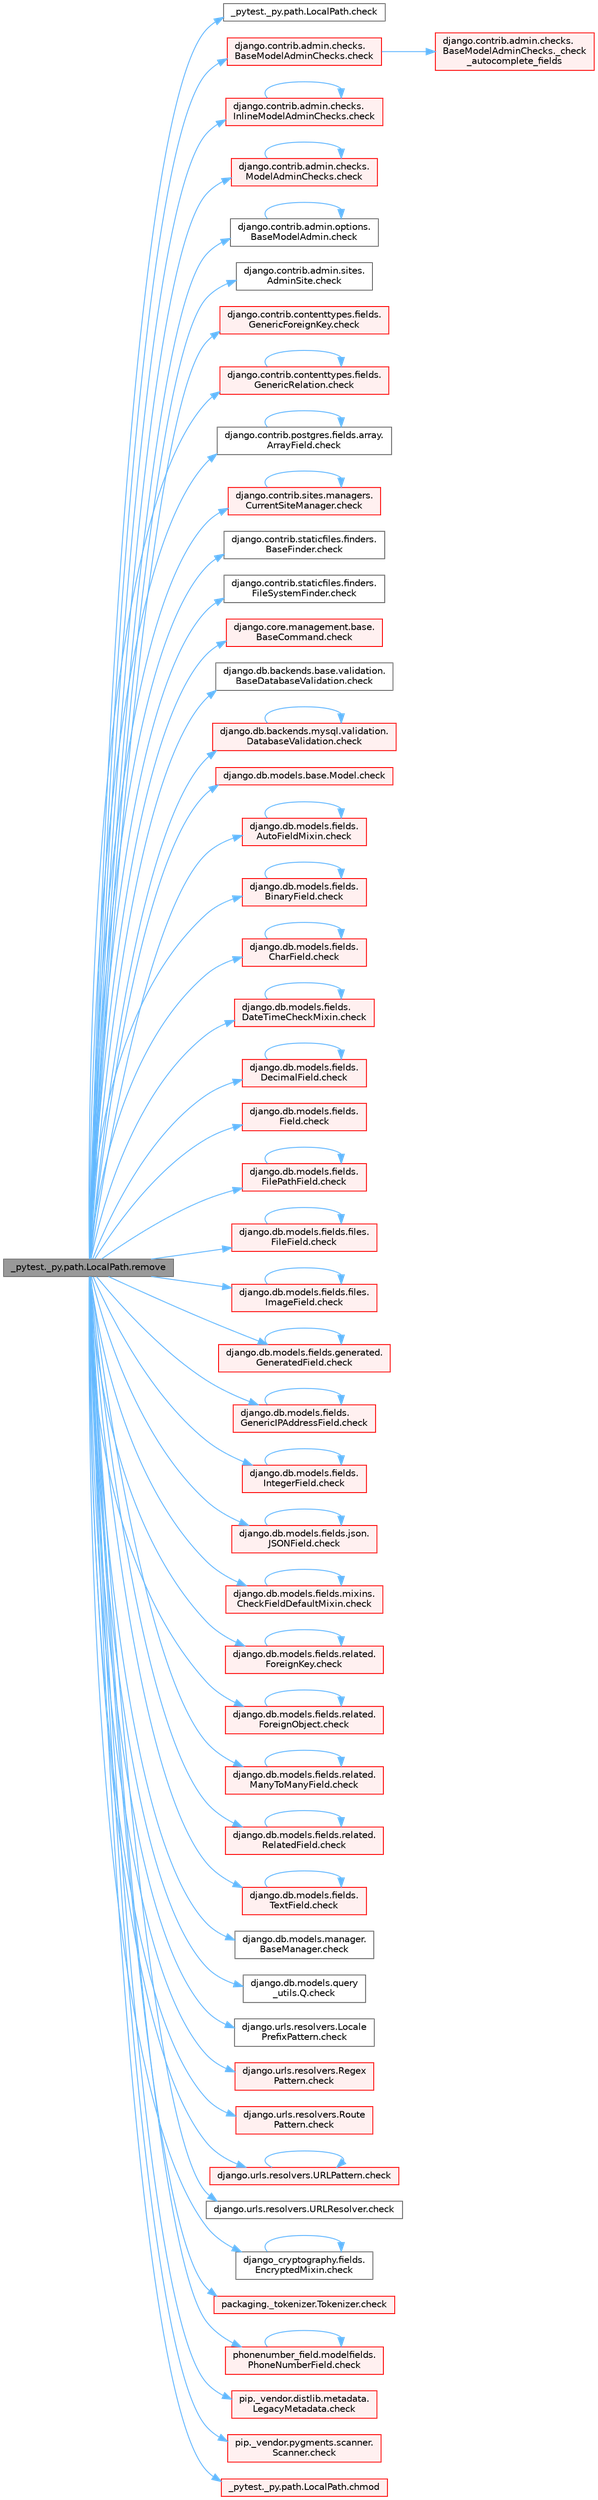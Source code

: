digraph "_pytest._py.path.LocalPath.remove"
{
 // LATEX_PDF_SIZE
  bgcolor="transparent";
  edge [fontname=Helvetica,fontsize=10,labelfontname=Helvetica,labelfontsize=10];
  node [fontname=Helvetica,fontsize=10,shape=box,height=0.2,width=0.4];
  rankdir="LR";
  Node1 [id="Node000001",label="_pytest._py.path.LocalPath.remove",height=0.2,width=0.4,color="gray40", fillcolor="grey60", style="filled", fontcolor="black",tooltip=" "];
  Node1 -> Node2 [id="edge1_Node000001_Node000002",color="steelblue1",style="solid",tooltip=" "];
  Node2 [id="Node000002",label="_pytest._py.path.LocalPath.check",height=0.2,width=0.4,color="grey40", fillcolor="white", style="filled",URL="$class__pytest_1_1__py_1_1path_1_1_local_path.html#a4b987fb8998938ae4a5f4ed6aebf69ea",tooltip=" "];
  Node1 -> Node3 [id="edge2_Node000001_Node000003",color="steelblue1",style="solid",tooltip=" "];
  Node3 [id="Node000003",label="django.contrib.admin.checks.\lBaseModelAdminChecks.check",height=0.2,width=0.4,color="red", fillcolor="#FFF0F0", style="filled",URL="$classdjango_1_1contrib_1_1admin_1_1checks_1_1_base_model_admin_checks.html#a11595bf2b8d59e96fee553e518494d6d",tooltip=" "];
  Node3 -> Node4 [id="edge3_Node000003_Node000004",color="steelblue1",style="solid",tooltip=" "];
  Node4 [id="Node000004",label="django.contrib.admin.checks.\lBaseModelAdminChecks._check\l_autocomplete_fields",height=0.2,width=0.4,color="red", fillcolor="#FFF0F0", style="filled",URL="$classdjango_1_1contrib_1_1admin_1_1checks_1_1_base_model_admin_checks.html#aae28443fe76f9522cb186eb52a0535f4",tooltip=" "];
  Node1 -> Node36 [id="edge4_Node000001_Node000036",color="steelblue1",style="solid",tooltip=" "];
  Node36 [id="Node000036",label="django.contrib.admin.checks.\lInlineModelAdminChecks.check",height=0.2,width=0.4,color="red", fillcolor="#FFF0F0", style="filled",URL="$classdjango_1_1contrib_1_1admin_1_1checks_1_1_inline_model_admin_checks.html#acdf096659f73e5facb970e774e61f7cc",tooltip=" "];
  Node36 -> Node36 [id="edge5_Node000036_Node000036",color="steelblue1",style="solid",tooltip=" "];
  Node1 -> Node45 [id="edge6_Node000001_Node000045",color="steelblue1",style="solid",tooltip=" "];
  Node45 [id="Node000045",label="django.contrib.admin.checks.\lModelAdminChecks.check",height=0.2,width=0.4,color="red", fillcolor="#FFF0F0", style="filled",URL="$classdjango_1_1contrib_1_1admin_1_1checks_1_1_model_admin_checks.html#afedbd9df38a2915eb0a5a9cea0731bc3",tooltip=" "];
  Node45 -> Node45 [id="edge7_Node000045_Node000045",color="steelblue1",style="solid",tooltip=" "];
  Node1 -> Node65 [id="edge8_Node000001_Node000065",color="steelblue1",style="solid",tooltip=" "];
  Node65 [id="Node000065",label="django.contrib.admin.options.\lBaseModelAdmin.check",height=0.2,width=0.4,color="grey40", fillcolor="white", style="filled",URL="$classdjango_1_1contrib_1_1admin_1_1options_1_1_base_model_admin.html#af32f399c528a3e552e7518976cc41a5b",tooltip=" "];
  Node65 -> Node65 [id="edge9_Node000065_Node000065",color="steelblue1",style="solid",tooltip=" "];
  Node1 -> Node66 [id="edge10_Node000001_Node000066",color="steelblue1",style="solid",tooltip=" "];
  Node66 [id="Node000066",label="django.contrib.admin.sites.\lAdminSite.check",height=0.2,width=0.4,color="grey40", fillcolor="white", style="filled",URL="$classdjango_1_1contrib_1_1admin_1_1sites_1_1_admin_site.html#aefedadd8ec4a978001a8182443f0a75e",tooltip=" "];
  Node1 -> Node67 [id="edge11_Node000001_Node000067",color="steelblue1",style="solid",tooltip=" "];
  Node67 [id="Node000067",label="django.contrib.contenttypes.fields.\lGenericForeignKey.check",height=0.2,width=0.4,color="red", fillcolor="#FFF0F0", style="filled",URL="$classdjango_1_1contrib_1_1contenttypes_1_1fields_1_1_generic_foreign_key.html#a825d4540a94bc23ef0ce2a03f4ddb7fc",tooltip=" "];
  Node1 -> Node780 [id="edge12_Node000001_Node000780",color="steelblue1",style="solid",tooltip=" "];
  Node780 [id="Node000780",label="django.contrib.contenttypes.fields.\lGenericRelation.check",height=0.2,width=0.4,color="red", fillcolor="#FFF0F0", style="filled",URL="$classdjango_1_1contrib_1_1contenttypes_1_1fields_1_1_generic_relation.html#a45d009ec3d4930825210c7ec1bc16cac",tooltip=" "];
  Node780 -> Node780 [id="edge13_Node000780_Node000780",color="steelblue1",style="solid",tooltip=" "];
  Node1 -> Node784 [id="edge14_Node000001_Node000784",color="steelblue1",style="solid",tooltip=" "];
  Node784 [id="Node000784",label="django.contrib.postgres.fields.array.\lArrayField.check",height=0.2,width=0.4,color="grey40", fillcolor="white", style="filled",URL="$classdjango_1_1contrib_1_1postgres_1_1fields_1_1array_1_1_array_field.html#a3bfc183c9c8aad5ba35799fd720e9105",tooltip=" "];
  Node784 -> Node784 [id="edge15_Node000784_Node000784",color="steelblue1",style="solid",tooltip=" "];
  Node1 -> Node785 [id="edge16_Node000001_Node000785",color="steelblue1",style="solid",tooltip=" "];
  Node785 [id="Node000785",label="django.contrib.sites.managers.\lCurrentSiteManager.check",height=0.2,width=0.4,color="red", fillcolor="#FFF0F0", style="filled",URL="$classdjango_1_1contrib_1_1sites_1_1managers_1_1_current_site_manager.html#a24104e33647bb4f4a78f9a3b6f815248",tooltip=" "];
  Node785 -> Node785 [id="edge17_Node000785_Node000785",color="steelblue1",style="solid",tooltip=" "];
  Node1 -> Node1474 [id="edge18_Node000001_Node001474",color="steelblue1",style="solid",tooltip=" "];
  Node1474 [id="Node001474",label="django.contrib.staticfiles.finders.\lBaseFinder.check",height=0.2,width=0.4,color="grey40", fillcolor="white", style="filled",URL="$classdjango_1_1contrib_1_1staticfiles_1_1finders_1_1_base_finder.html#ab92c4f7950eea18b75fdb93463b0d29d",tooltip=" "];
  Node1 -> Node1475 [id="edge19_Node000001_Node001475",color="steelblue1",style="solid",tooltip=" "];
  Node1475 [id="Node001475",label="django.contrib.staticfiles.finders.\lFileSystemFinder.check",height=0.2,width=0.4,color="grey40", fillcolor="white", style="filled",URL="$classdjango_1_1contrib_1_1staticfiles_1_1finders_1_1_file_system_finder.html#a709eac9ec46c5e67a0ba159b658dc15a",tooltip=" "];
  Node1 -> Node1476 [id="edge20_Node000001_Node001476",color="steelblue1",style="solid",tooltip=" "];
  Node1476 [id="Node001476",label="django.core.management.base.\lBaseCommand.check",height=0.2,width=0.4,color="red", fillcolor="#FFF0F0", style="filled",URL="$classdjango_1_1core_1_1management_1_1base_1_1_base_command.html#a0ff1b562b3f6e68600b828fce3cf09b6",tooltip=" "];
  Node1 -> Node1477 [id="edge21_Node000001_Node001477",color="steelblue1",style="solid",tooltip=" "];
  Node1477 [id="Node001477",label="django.db.backends.base.validation.\lBaseDatabaseValidation.check",height=0.2,width=0.4,color="grey40", fillcolor="white", style="filled",URL="$classdjango_1_1db_1_1backends_1_1base_1_1validation_1_1_base_database_validation.html#aba603612877c7a309dad634f434bf751",tooltip=" "];
  Node1 -> Node1478 [id="edge22_Node000001_Node001478",color="steelblue1",style="solid",tooltip=" "];
  Node1478 [id="Node001478",label="django.db.backends.mysql.validation.\lDatabaseValidation.check",height=0.2,width=0.4,color="red", fillcolor="#FFF0F0", style="filled",URL="$classdjango_1_1db_1_1backends_1_1mysql_1_1validation_1_1_database_validation.html#ae97ac90b3d18457f080c5eb1c0412d88",tooltip=" "];
  Node1478 -> Node1478 [id="edge23_Node001478_Node001478",color="steelblue1",style="solid",tooltip=" "];
  Node1 -> Node1480 [id="edge24_Node000001_Node001480",color="steelblue1",style="solid",tooltip=" "];
  Node1480 [id="Node001480",label="django.db.models.base.Model.check",height=0.2,width=0.4,color="red", fillcolor="#FFF0F0", style="filled",URL="$classdjango_1_1db_1_1models_1_1base_1_1_model.html#ab2d7ad77a925236e80619ead6c3d7f4b",tooltip=" "];
  Node1 -> Node1500 [id="edge25_Node000001_Node001500",color="steelblue1",style="solid",tooltip=" "];
  Node1500 [id="Node001500",label="django.db.models.fields.\lAutoFieldMixin.check",height=0.2,width=0.4,color="red", fillcolor="#FFF0F0", style="filled",URL="$classdjango_1_1db_1_1models_1_1fields_1_1_auto_field_mixin.html#a85eb07224cb0ac2d36fbd60bca546bef",tooltip=" "];
  Node1500 -> Node1500 [id="edge26_Node001500_Node001500",color="steelblue1",style="solid",tooltip=" "];
  Node1 -> Node1503 [id="edge27_Node000001_Node001503",color="steelblue1",style="solid",tooltip=" "];
  Node1503 [id="Node001503",label="django.db.models.fields.\lBinaryField.check",height=0.2,width=0.4,color="red", fillcolor="#FFF0F0", style="filled",URL="$classdjango_1_1db_1_1models_1_1fields_1_1_binary_field.html#a51c981fa6aa2a2e1d4efcfa766673646",tooltip=" "];
  Node1503 -> Node1503 [id="edge28_Node001503_Node001503",color="steelblue1",style="solid",tooltip=" "];
  Node1 -> Node1505 [id="edge29_Node000001_Node001505",color="steelblue1",style="solid",tooltip=" "];
  Node1505 [id="Node001505",label="django.db.models.fields.\lCharField.check",height=0.2,width=0.4,color="red", fillcolor="#FFF0F0", style="filled",URL="$classdjango_1_1db_1_1models_1_1fields_1_1_char_field.html#a0eb18a4df8ce40930eb724339c6441b0",tooltip=" "];
  Node1505 -> Node1505 [id="edge30_Node001505_Node001505",color="steelblue1",style="solid",tooltip=" "];
  Node1 -> Node1509 [id="edge31_Node000001_Node001509",color="steelblue1",style="solid",tooltip=" "];
  Node1509 [id="Node001509",label="django.db.models.fields.\lDateTimeCheckMixin.check",height=0.2,width=0.4,color="red", fillcolor="#FFF0F0", style="filled",URL="$classdjango_1_1db_1_1models_1_1fields_1_1_date_time_check_mixin.html#ab7287b8bf80b28f6f50dec25d9a67a3a",tooltip=" "];
  Node1509 -> Node1509 [id="edge32_Node001509_Node001509",color="steelblue1",style="solid",tooltip=" "];
  Node1 -> Node1519 [id="edge33_Node000001_Node001519",color="steelblue1",style="solid",tooltip=" "];
  Node1519 [id="Node001519",label="django.db.models.fields.\lDecimalField.check",height=0.2,width=0.4,color="red", fillcolor="#FFF0F0", style="filled",URL="$classdjango_1_1db_1_1models_1_1fields_1_1_decimal_field.html#ab3ffc1695661a8734c24c28af00b6069",tooltip=" "];
  Node1519 -> Node1519 [id="edge34_Node001519_Node001519",color="steelblue1",style="solid",tooltip=" "];
  Node1 -> Node1523 [id="edge35_Node000001_Node001523",color="steelblue1",style="solid",tooltip=" "];
  Node1523 [id="Node001523",label="django.db.models.fields.\lField.check",height=0.2,width=0.4,color="red", fillcolor="#FFF0F0", style="filled",URL="$classdjango_1_1db_1_1models_1_1fields_1_1_field.html#ad2ebd34e73f0b1ff16ba6b6f155633ac",tooltip=" "];
  Node1 -> Node1550 [id="edge36_Node000001_Node001550",color="steelblue1",style="solid",tooltip=" "];
  Node1550 [id="Node001550",label="django.db.models.fields.\lFilePathField.check",height=0.2,width=0.4,color="red", fillcolor="#FFF0F0", style="filled",URL="$classdjango_1_1db_1_1models_1_1fields_1_1_file_path_field.html#acc2e0785469b1e3140219b0c9a195afb",tooltip=" "];
  Node1550 -> Node1550 [id="edge37_Node001550_Node001550",color="steelblue1",style="solid",tooltip=" "];
  Node1 -> Node1552 [id="edge38_Node000001_Node001552",color="steelblue1",style="solid",tooltip=" "];
  Node1552 [id="Node001552",label="django.db.models.fields.files.\lFileField.check",height=0.2,width=0.4,color="red", fillcolor="#FFF0F0", style="filled",URL="$classdjango_1_1db_1_1models_1_1fields_1_1files_1_1_file_field.html#a8922e0bff68bd802386352a5fccd8a85",tooltip=" "];
  Node1552 -> Node1552 [id="edge39_Node001552_Node001552",color="steelblue1",style="solid",tooltip=" "];
  Node1 -> Node1554 [id="edge40_Node000001_Node001554",color="steelblue1",style="solid",tooltip=" "];
  Node1554 [id="Node001554",label="django.db.models.fields.files.\lImageField.check",height=0.2,width=0.4,color="red", fillcolor="#FFF0F0", style="filled",URL="$classdjango_1_1db_1_1models_1_1fields_1_1files_1_1_image_field.html#a6e057f35358dcae72cbc468e58477f82",tooltip=" "];
  Node1554 -> Node1554 [id="edge41_Node001554_Node001554",color="steelblue1",style="solid",tooltip=" "];
  Node1 -> Node1556 [id="edge42_Node000001_Node001556",color="steelblue1",style="solid",tooltip=" "];
  Node1556 [id="Node001556",label="django.db.models.fields.generated.\lGeneratedField.check",height=0.2,width=0.4,color="red", fillcolor="#FFF0F0", style="filled",URL="$classdjango_1_1db_1_1models_1_1fields_1_1generated_1_1_generated_field.html#a17dcd0f6d6580cb5f6417d8730312ad6",tooltip=" "];
  Node1556 -> Node1556 [id="edge43_Node001556_Node001556",color="steelblue1",style="solid",tooltip=" "];
  Node1 -> Node1563 [id="edge44_Node000001_Node001563",color="steelblue1",style="solid",tooltip=" "];
  Node1563 [id="Node001563",label="django.db.models.fields.\lGenericIPAddressField.check",height=0.2,width=0.4,color="red", fillcolor="#FFF0F0", style="filled",URL="$classdjango_1_1db_1_1models_1_1fields_1_1_generic_i_p_address_field.html#af73879f6f7868b661fe27d031849cbfb",tooltip=" "];
  Node1563 -> Node1563 [id="edge45_Node001563_Node001563",color="steelblue1",style="solid",tooltip=" "];
  Node1 -> Node1565 [id="edge46_Node000001_Node001565",color="steelblue1",style="solid",tooltip=" "];
  Node1565 [id="Node001565",label="django.db.models.fields.\lIntegerField.check",height=0.2,width=0.4,color="red", fillcolor="#FFF0F0", style="filled",URL="$classdjango_1_1db_1_1models_1_1fields_1_1_integer_field.html#a5e5ba3fdfa77ed60312a7d653c18646c",tooltip=" "];
  Node1565 -> Node1565 [id="edge47_Node001565_Node001565",color="steelblue1",style="solid",tooltip=" "];
  Node1 -> Node1567 [id="edge48_Node000001_Node001567",color="steelblue1",style="solid",tooltip=" "];
  Node1567 [id="Node001567",label="django.db.models.fields.json.\lJSONField.check",height=0.2,width=0.4,color="red", fillcolor="#FFF0F0", style="filled",URL="$classdjango_1_1db_1_1models_1_1fields_1_1json_1_1_j_s_o_n_field.html#a3e212f8702c9959a9043f962509472b4",tooltip=" "];
  Node1567 -> Node1567 [id="edge49_Node001567_Node001567",color="steelblue1",style="solid",tooltip=" "];
  Node1 -> Node1568 [id="edge50_Node000001_Node001568",color="steelblue1",style="solid",tooltip=" "];
  Node1568 [id="Node001568",label="django.db.models.fields.mixins.\lCheckFieldDefaultMixin.check",height=0.2,width=0.4,color="red", fillcolor="#FFF0F0", style="filled",URL="$classdjango_1_1db_1_1models_1_1fields_1_1mixins_1_1_check_field_default_mixin.html#a60e678d87f918980b2665c9586ac6e30",tooltip=" "];
  Node1568 -> Node1568 [id="edge51_Node001568_Node001568",color="steelblue1",style="solid",tooltip=" "];
  Node1 -> Node1570 [id="edge52_Node000001_Node001570",color="steelblue1",style="solid",tooltip=" "];
  Node1570 [id="Node001570",label="django.db.models.fields.related.\lForeignKey.check",height=0.2,width=0.4,color="red", fillcolor="#FFF0F0", style="filled",URL="$classdjango_1_1db_1_1models_1_1fields_1_1related_1_1_foreign_key.html#a4f1f9779dfed8a2ecc2ef8e7c763ac2e",tooltip=" "];
  Node1570 -> Node1570 [id="edge53_Node001570_Node001570",color="steelblue1",style="solid",tooltip=" "];
  Node1 -> Node1576 [id="edge54_Node000001_Node001576",color="steelblue1",style="solid",tooltip=" "];
  Node1576 [id="Node001576",label="django.db.models.fields.related.\lForeignObject.check",height=0.2,width=0.4,color="red", fillcolor="#FFF0F0", style="filled",URL="$classdjango_1_1db_1_1models_1_1fields_1_1related_1_1_foreign_object.html#a3f86b34db6a0c837940fd06a738f8874",tooltip=" "];
  Node1576 -> Node1576 [id="edge55_Node001576_Node001576",color="steelblue1",style="solid",tooltip=" "];
  Node1 -> Node1584 [id="edge56_Node000001_Node001584",color="steelblue1",style="solid",tooltip=" "];
  Node1584 [id="Node001584",label="django.db.models.fields.related.\lManyToManyField.check",height=0.2,width=0.4,color="red", fillcolor="#FFF0F0", style="filled",URL="$classdjango_1_1db_1_1models_1_1fields_1_1related_1_1_many_to_many_field.html#a27fb55abc0248b438349aaff84762a70",tooltip=" "];
  Node1584 -> Node1584 [id="edge57_Node001584_Node001584",color="steelblue1",style="solid",tooltip=" "];
  Node1 -> Node1588 [id="edge58_Node000001_Node001588",color="steelblue1",style="solid",tooltip=" "];
  Node1588 [id="Node001588",label="django.db.models.fields.related.\lRelatedField.check",height=0.2,width=0.4,color="red", fillcolor="#FFF0F0", style="filled",URL="$classdjango_1_1db_1_1models_1_1fields_1_1related_1_1_related_field.html#a0a6b770cf843d11a02a7eb2ed80bc434",tooltip=" "];
  Node1588 -> Node1588 [id="edge59_Node001588_Node001588",color="steelblue1",style="solid",tooltip=" "];
  Node1 -> Node1595 [id="edge60_Node000001_Node001595",color="steelblue1",style="solid",tooltip=" "];
  Node1595 [id="Node001595",label="django.db.models.fields.\lTextField.check",height=0.2,width=0.4,color="red", fillcolor="#FFF0F0", style="filled",URL="$classdjango_1_1db_1_1models_1_1fields_1_1_text_field.html#abe02a845bc6d9a80ecb48a81aa75eab2",tooltip=" "];
  Node1595 -> Node1595 [id="edge61_Node001595_Node001595",color="steelblue1",style="solid",tooltip=" "];
  Node1 -> Node1596 [id="edge62_Node000001_Node001596",color="steelblue1",style="solid",tooltip=" "];
  Node1596 [id="Node001596",label="django.db.models.manager.\lBaseManager.check",height=0.2,width=0.4,color="grey40", fillcolor="white", style="filled",URL="$classdjango_1_1db_1_1models_1_1manager_1_1_base_manager.html#a75e1657d2a4fa327ea1abadb6fd8fecc",tooltip=" "];
  Node1 -> Node1597 [id="edge63_Node000001_Node001597",color="steelblue1",style="solid",tooltip=" "];
  Node1597 [id="Node001597",label="django.db.models.query\l_utils.Q.check",height=0.2,width=0.4,color="grey40", fillcolor="white", style="filled",URL="$classdjango_1_1db_1_1models_1_1query__utils_1_1_q.html#a4636baa2ce17e41774ff3dbc101b8282",tooltip=" "];
  Node1 -> Node1598 [id="edge64_Node000001_Node001598",color="steelblue1",style="solid",tooltip=" "];
  Node1598 [id="Node001598",label="django.urls.resolvers.Locale\lPrefixPattern.check",height=0.2,width=0.4,color="grey40", fillcolor="white", style="filled",URL="$classdjango_1_1urls_1_1resolvers_1_1_locale_prefix_pattern.html#a06418738c03259aa6002067b414f0a88",tooltip=" "];
  Node1 -> Node1599 [id="edge65_Node000001_Node001599",color="steelblue1",style="solid",tooltip=" "];
  Node1599 [id="Node001599",label="django.urls.resolvers.Regex\lPattern.check",height=0.2,width=0.4,color="red", fillcolor="#FFF0F0", style="filled",URL="$classdjango_1_1urls_1_1resolvers_1_1_regex_pattern.html#a4fb074a83e87154e285b43ad16965c9d",tooltip=" "];
  Node1 -> Node2291 [id="edge66_Node000001_Node002291",color="steelblue1",style="solid",tooltip=" "];
  Node2291 [id="Node002291",label="django.urls.resolvers.Route\lPattern.check",height=0.2,width=0.4,color="red", fillcolor="#FFF0F0", style="filled",URL="$classdjango_1_1urls_1_1resolvers_1_1_route_pattern.html#a4445d301d14d0624b8cba76ba19cdc4b",tooltip=" "];
  Node1 -> Node2304 [id="edge67_Node000001_Node002304",color="steelblue1",style="solid",tooltip=" "];
  Node2304 [id="Node002304",label="django.urls.resolvers.URLPattern.check",height=0.2,width=0.4,color="red", fillcolor="#FFF0F0", style="filled",URL="$classdjango_1_1urls_1_1resolvers_1_1_u_r_l_pattern.html#a4d4705923e8b068322a7a15f12eaf4aa",tooltip=" "];
  Node2304 -> Node2304 [id="edge68_Node002304_Node002304",color="steelblue1",style="solid",tooltip=" "];
  Node1 -> Node2307 [id="edge69_Node000001_Node002307",color="steelblue1",style="solid",tooltip=" "];
  Node2307 [id="Node002307",label="django.urls.resolvers.URLResolver.check",height=0.2,width=0.4,color="grey40", fillcolor="white", style="filled",URL="$classdjango_1_1urls_1_1resolvers_1_1_u_r_l_resolver.html#ab0c33dbdff04531eb2b71f1115269b0f",tooltip=" "];
  Node1 -> Node2308 [id="edge70_Node000001_Node002308",color="steelblue1",style="solid",tooltip=" "];
  Node2308 [id="Node002308",label="django_cryptography.fields.\lEncryptedMixin.check",height=0.2,width=0.4,color="grey40", fillcolor="white", style="filled",URL="$classdjango__cryptography_1_1fields_1_1_encrypted_mixin.html#a219e223264de8166159246d82955b0c9",tooltip=" "];
  Node2308 -> Node2308 [id="edge71_Node002308_Node002308",color="steelblue1",style="solid",tooltip=" "];
  Node1 -> Node2309 [id="edge72_Node000001_Node002309",color="steelblue1",style="solid",tooltip=" "];
  Node2309 [id="Node002309",label="packaging._tokenizer.Tokenizer.check",height=0.2,width=0.4,color="red", fillcolor="#FFF0F0", style="filled",URL="$classpackaging_1_1__tokenizer_1_1_tokenizer.html#a6c4529c0615ee80330bf28db87789ab6",tooltip=" "];
  Node1 -> Node2310 [id="edge73_Node000001_Node002310",color="steelblue1",style="solid",tooltip=" "];
  Node2310 [id="Node002310",label="phonenumber_field.modelfields.\lPhoneNumberField.check",height=0.2,width=0.4,color="red", fillcolor="#FFF0F0", style="filled",URL="$classphonenumber__field_1_1modelfields_1_1_phone_number_field.html#a0f2d047d51bc0003090ca57a3f024ab4",tooltip=" "];
  Node2310 -> Node2310 [id="edge74_Node002310_Node002310",color="steelblue1",style="solid",tooltip=" "];
  Node1 -> Node2312 [id="edge75_Node000001_Node002312",color="steelblue1",style="solid",tooltip=" "];
  Node2312 [id="Node002312",label="pip._vendor.distlib.metadata.\lLegacyMetadata.check",height=0.2,width=0.4,color="red", fillcolor="#FFF0F0", style="filled",URL="$classpip_1_1__vendor_1_1distlib_1_1metadata_1_1_legacy_metadata.html#a9f3d75961911af2473c8092d354b3d85",tooltip=" "];
  Node1 -> Node2315 [id="edge76_Node000001_Node002315",color="steelblue1",style="solid",tooltip=" "];
  Node2315 [id="Node002315",label="pip._vendor.pygments.scanner.\lScanner.check",height=0.2,width=0.4,color="red", fillcolor="#FFF0F0", style="filled",URL="$classpip_1_1__vendor_1_1pygments_1_1scanner_1_1_scanner.html#a40f26bfe3c57607db66676e8a797a62b",tooltip=" "];
  Node1 -> Node4526 [id="edge77_Node000001_Node004526",color="steelblue1",style="solid",tooltip=" "];
  Node4526 [id="Node004526",label="_pytest._py.path.LocalPath.chmod",height=0.2,width=0.4,color="red", fillcolor="#FFF0F0", style="filled",URL="$class__pytest_1_1__py_1_1path_1_1_local_path.html#acadeb1496b88c24c4bc3106fc2fa10ac",tooltip=" "];
}
